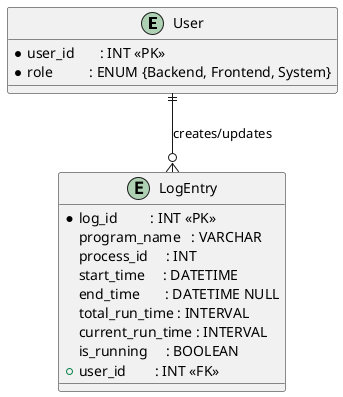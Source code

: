 @startuml ER-Diagramm
' Entities
entity "User" as User {
  * user_id       : INT <<PK>>
  * role          : ENUM {Backend, Frontend, System}
}

entity "LogEntry" as LogEntry {
  * log_id         : INT <<PK>>
    program_name   : VARCHAR
    process_id     : INT
    start_time     : DATETIME
    end_time       : DATETIME NULL
    total_run_time : INTERVAL
    current_run_time : INTERVAL
    is_running     : BOOLEAN
  + user_id        : INT <<FK>>
}

' Relationships
User ||--o{ LogEntry : creates/updates
@enduml
